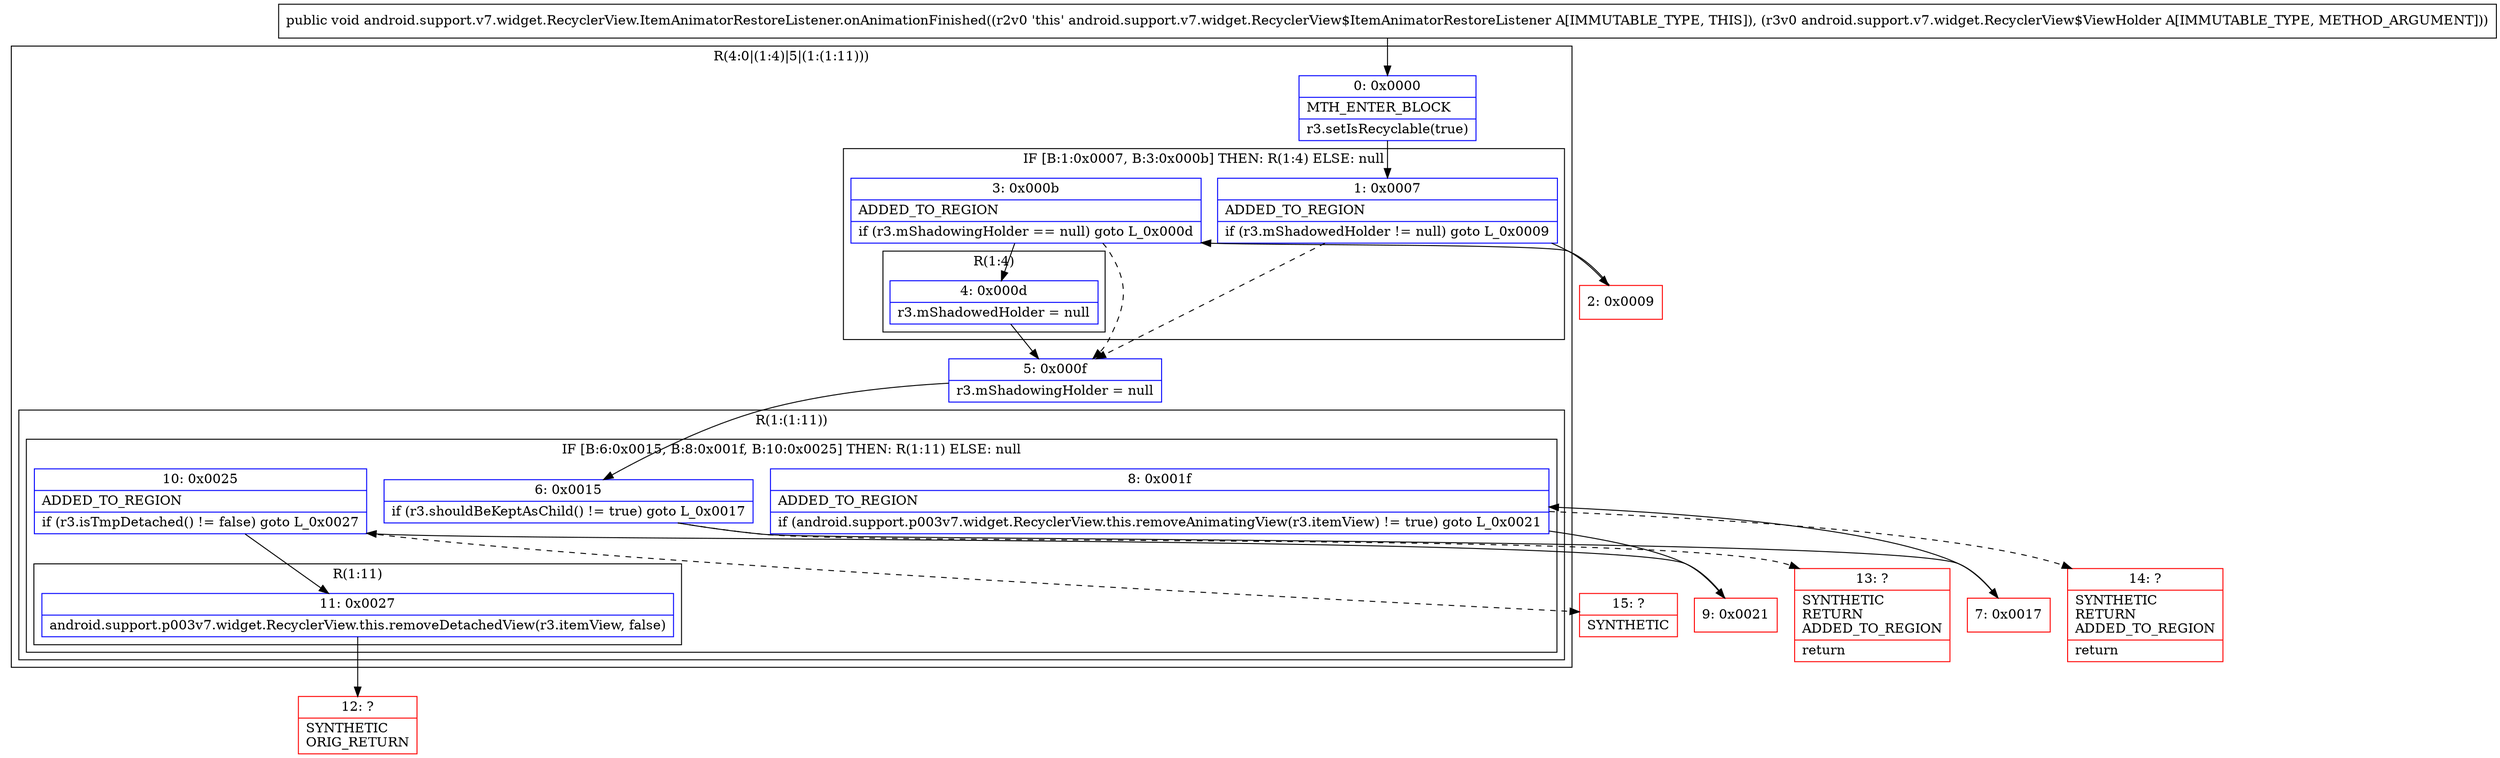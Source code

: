 digraph "CFG forandroid.support.v7.widget.RecyclerView.ItemAnimatorRestoreListener.onAnimationFinished(Landroid\/support\/v7\/widget\/RecyclerView$ViewHolder;)V" {
subgraph cluster_Region_541085536 {
label = "R(4:0|(1:4)|5|(1:(1:11)))";
node [shape=record,color=blue];
Node_0 [shape=record,label="{0\:\ 0x0000|MTH_ENTER_BLOCK\l|r3.setIsRecyclable(true)\l}"];
subgraph cluster_IfRegion_1561721435 {
label = "IF [B:1:0x0007, B:3:0x000b] THEN: R(1:4) ELSE: null";
node [shape=record,color=blue];
Node_1 [shape=record,label="{1\:\ 0x0007|ADDED_TO_REGION\l|if (r3.mShadowedHolder != null) goto L_0x0009\l}"];
Node_3 [shape=record,label="{3\:\ 0x000b|ADDED_TO_REGION\l|if (r3.mShadowingHolder == null) goto L_0x000d\l}"];
subgraph cluster_Region_112797926 {
label = "R(1:4)";
node [shape=record,color=blue];
Node_4 [shape=record,label="{4\:\ 0x000d|r3.mShadowedHolder = null\l}"];
}
}
Node_5 [shape=record,label="{5\:\ 0x000f|r3.mShadowingHolder = null\l}"];
subgraph cluster_Region_1517166992 {
label = "R(1:(1:11))";
node [shape=record,color=blue];
subgraph cluster_IfRegion_2021089010 {
label = "IF [B:6:0x0015, B:8:0x001f, B:10:0x0025] THEN: R(1:11) ELSE: null";
node [shape=record,color=blue];
Node_6 [shape=record,label="{6\:\ 0x0015|if (r3.shouldBeKeptAsChild() != true) goto L_0x0017\l}"];
Node_8 [shape=record,label="{8\:\ 0x001f|ADDED_TO_REGION\l|if (android.support.p003v7.widget.RecyclerView.this.removeAnimatingView(r3.itemView) != true) goto L_0x0021\l}"];
Node_10 [shape=record,label="{10\:\ 0x0025|ADDED_TO_REGION\l|if (r3.isTmpDetached() != false) goto L_0x0027\l}"];
subgraph cluster_Region_172143749 {
label = "R(1:11)";
node [shape=record,color=blue];
Node_11 [shape=record,label="{11\:\ 0x0027|android.support.p003v7.widget.RecyclerView.this.removeDetachedView(r3.itemView, false)\l}"];
}
}
}
}
Node_2 [shape=record,color=red,label="{2\:\ 0x0009}"];
Node_7 [shape=record,color=red,label="{7\:\ 0x0017}"];
Node_9 [shape=record,color=red,label="{9\:\ 0x0021}"];
Node_12 [shape=record,color=red,label="{12\:\ ?|SYNTHETIC\lORIG_RETURN\l}"];
Node_13 [shape=record,color=red,label="{13\:\ ?|SYNTHETIC\lRETURN\lADDED_TO_REGION\l|return\l}"];
Node_14 [shape=record,color=red,label="{14\:\ ?|SYNTHETIC\lRETURN\lADDED_TO_REGION\l|return\l}"];
Node_15 [shape=record,color=red,label="{15\:\ ?|SYNTHETIC\l}"];
MethodNode[shape=record,label="{public void android.support.v7.widget.RecyclerView.ItemAnimatorRestoreListener.onAnimationFinished((r2v0 'this' android.support.v7.widget.RecyclerView$ItemAnimatorRestoreListener A[IMMUTABLE_TYPE, THIS]), (r3v0 android.support.v7.widget.RecyclerView$ViewHolder A[IMMUTABLE_TYPE, METHOD_ARGUMENT])) }"];
MethodNode -> Node_0;
Node_0 -> Node_1;
Node_1 -> Node_2;
Node_1 -> Node_5[style=dashed];
Node_3 -> Node_4;
Node_3 -> Node_5[style=dashed];
Node_4 -> Node_5;
Node_5 -> Node_6;
Node_6 -> Node_7;
Node_6 -> Node_13[style=dashed];
Node_8 -> Node_9;
Node_8 -> Node_14[style=dashed];
Node_10 -> Node_11;
Node_10 -> Node_15[style=dashed];
Node_11 -> Node_12;
Node_2 -> Node_3;
Node_7 -> Node_8;
Node_9 -> Node_10;
}

